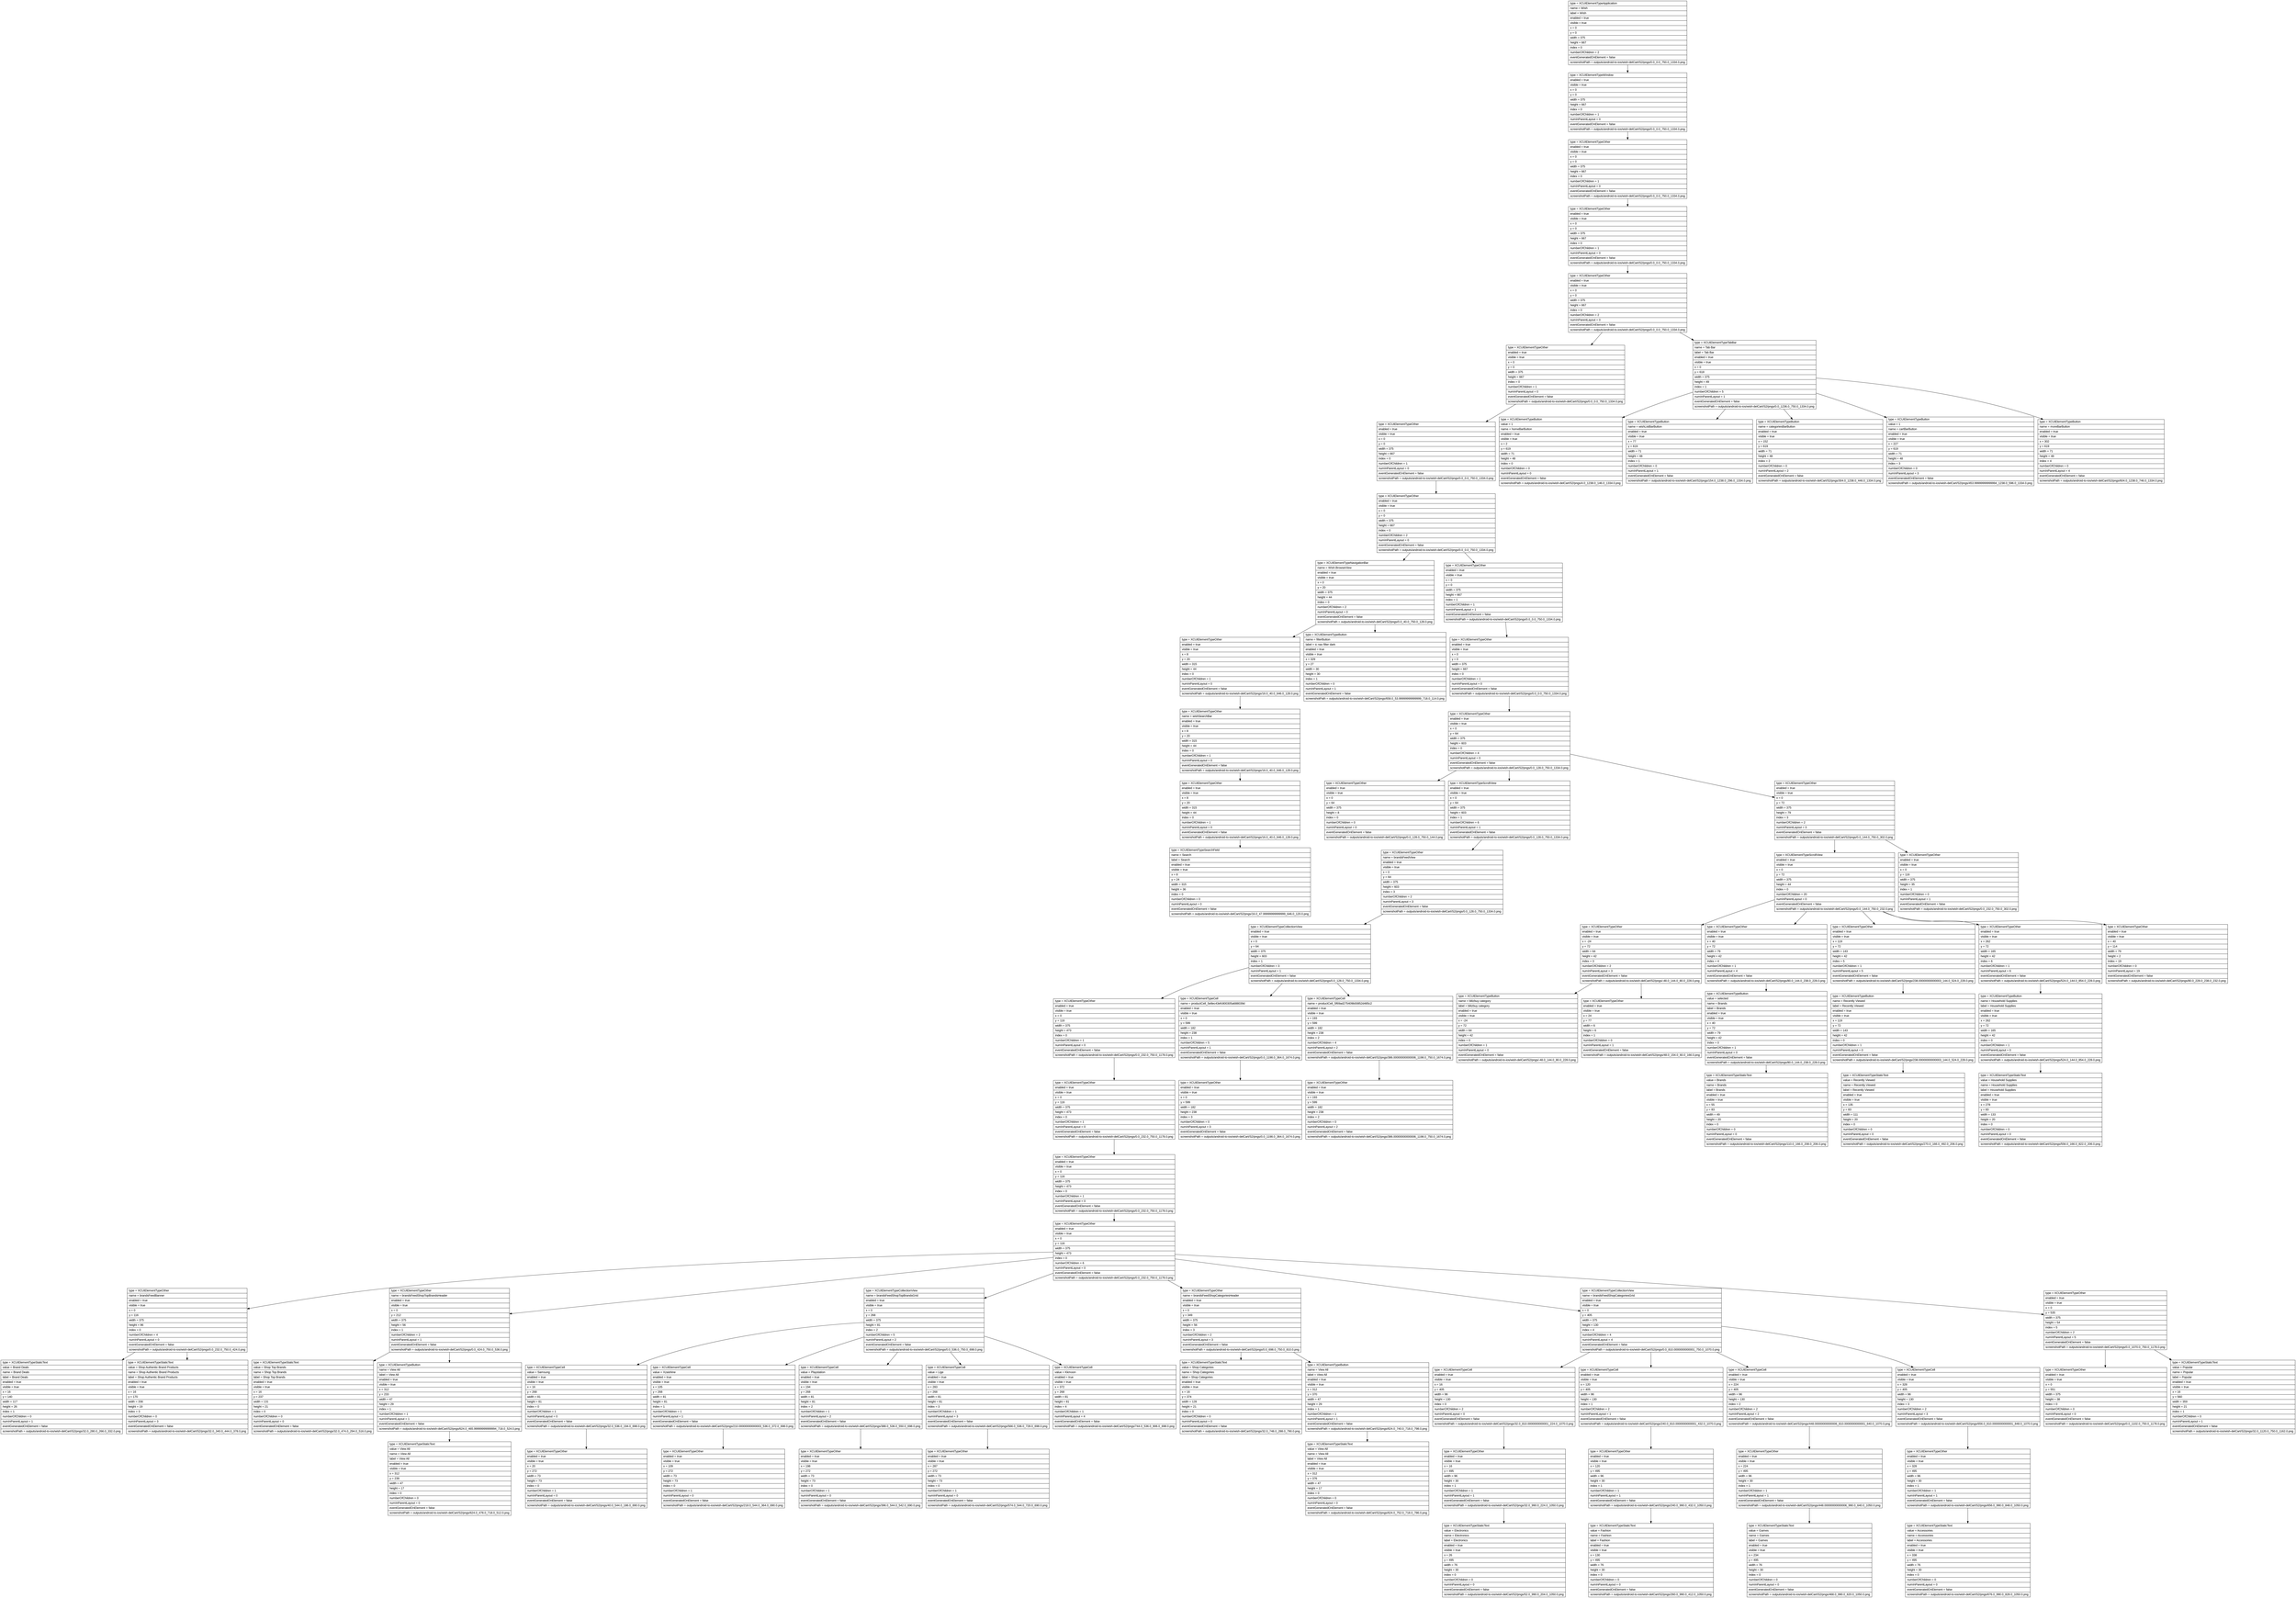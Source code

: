 digraph Layout {

	node [shape=record fontname=Arial];

	0	[label="{type = XCUIElementTypeApplication\l|name = Wish\l|label = Wish\l|enabled = true\l|visible = true\l|x = 0\l|y = 0\l|width = 375\l|height = 667\l|index = 0\l|numberOfChildren = 2\l|eventGeneratedOnElement = false \l|screenshotPath = outputs/android-to-ios/wish-delCart/S2/pngs/0.0_0.0_750.0_1334.0.png\l}"]
	1	[label="{type = XCUIElementTypeWindow\l|enabled = true\l|visible = true\l|x = 0\l|y = 0\l|width = 375\l|height = 667\l|index = 0\l|numberOfChildren = 1\l|numInParentLayout = 0\l|eventGeneratedOnElement = false \l|screenshotPath = outputs/android-to-ios/wish-delCart/S2/pngs/0.0_0.0_750.0_1334.0.png\l}"]
	2	[label="{type = XCUIElementTypeOther\l|enabled = true\l|visible = true\l|x = 0\l|y = 0\l|width = 375\l|height = 667\l|index = 0\l|numberOfChildren = 1\l|numInParentLayout = 0\l|eventGeneratedOnElement = false \l|screenshotPath = outputs/android-to-ios/wish-delCart/S2/pngs/0.0_0.0_750.0_1334.0.png\l}"]
	3	[label="{type = XCUIElementTypeOther\l|enabled = true\l|visible = true\l|x = 0\l|y = 0\l|width = 375\l|height = 667\l|index = 0\l|numberOfChildren = 1\l|numInParentLayout = 0\l|eventGeneratedOnElement = false \l|screenshotPath = outputs/android-to-ios/wish-delCart/S2/pngs/0.0_0.0_750.0_1334.0.png\l}"]
	4	[label="{type = XCUIElementTypeOther\l|enabled = true\l|visible = true\l|x = 0\l|y = 0\l|width = 375\l|height = 667\l|index = 0\l|numberOfChildren = 2\l|numInParentLayout = 0\l|eventGeneratedOnElement = false \l|screenshotPath = outputs/android-to-ios/wish-delCart/S2/pngs/0.0_0.0_750.0_1334.0.png\l}"]
	5	[label="{type = XCUIElementTypeOther\l|enabled = true\l|visible = true\l|x = 0\l|y = 0\l|width = 375\l|height = 667\l|index = 0\l|numberOfChildren = 1\l|numInParentLayout = 0\l|eventGeneratedOnElement = false \l|screenshotPath = outputs/android-to-ios/wish-delCart/S2/pngs/0.0_0.0_750.0_1334.0.png\l}"]
	6	[label="{type = XCUIElementTypeTabBar\l|name = Tab Bar\l|label = Tab Bar\l|enabled = true\l|visible = true\l|x = 0\l|y = 618\l|width = 375\l|height = 49\l|index = 1\l|numberOfChildren = 5\l|numInParentLayout = 1\l|eventGeneratedOnElement = false \l|screenshotPath = outputs/android-to-ios/wish-delCart/S2/pngs/0.0_1236.0_750.0_1334.0.png\l}"]
	7	[label="{type = XCUIElementTypeOther\l|enabled = true\l|visible = true\l|x = 0\l|y = 0\l|width = 375\l|height = 667\l|index = 0\l|numberOfChildren = 1\l|numInParentLayout = 0\l|eventGeneratedOnElement = false \l|screenshotPath = outputs/android-to-ios/wish-delCart/S2/pngs/0.0_0.0_750.0_1334.0.png\l}"]
	8	[label="{type = XCUIElementTypeButton\l|value = 1\l|name = homeBarButton\l|enabled = true\l|visible = true\l|x = 2\l|y = 619\l|width = 71\l|height = 48\l|index = 0\l|numberOfChildren = 0\l|numInParentLayout = 0\l|eventGeneratedOnElement = false \l|screenshotPath = outputs/android-to-ios/wish-delCart/S2/pngs/4.0_1238.0_146.0_1334.0.png\l}"]
	9	[label="{type = XCUIElementTypeButton\l|name = wishListBarButton\l|enabled = true\l|visible = true\l|x = 77\l|y = 619\l|width = 71\l|height = 48\l|index = 1\l|numberOfChildren = 0\l|numInParentLayout = 1\l|eventGeneratedOnElement = false \l|screenshotPath = outputs/android-to-ios/wish-delCart/S2/pngs/154.0_1238.0_296.0_1334.0.png\l}"]
	10	[label="{type = XCUIElementTypeButton\l|name = categoriesBarButton\l|enabled = true\l|visible = true\l|x = 152\l|y = 619\l|width = 71\l|height = 48\l|index = 2\l|numberOfChildren = 0\l|numInParentLayout = 2\l|eventGeneratedOnElement = false \l|screenshotPath = outputs/android-to-ios/wish-delCart/S2/pngs/304.0_1238.0_446.0_1334.0.png\l}"]
	11	[label="{type = XCUIElementTypeButton\l|value = 1\l|name = cartBarButton\l|enabled = true\l|visible = true\l|x = 227\l|y = 619\l|width = 71\l|height = 48\l|index = 3\l|numberOfChildren = 0\l|numInParentLayout = 3\l|eventGeneratedOnElement = false \l|screenshotPath = outputs/android-to-ios/wish-delCart/S2/pngs/453.99999999999994_1238.0_596.0_1334.0.png\l}"]
	12	[label="{type = XCUIElementTypeButton\l|name = moreBarButton\l|enabled = true\l|visible = true\l|x = 302\l|y = 619\l|width = 71\l|height = 48\l|index = 4\l|numberOfChildren = 0\l|numInParentLayout = 4\l|eventGeneratedOnElement = false \l|screenshotPath = outputs/android-to-ios/wish-delCart/S2/pngs/604.0_1238.0_746.0_1334.0.png\l}"]
	13	[label="{type = XCUIElementTypeOther\l|enabled = true\l|visible = true\l|x = 0\l|y = 0\l|width = 375\l|height = 667\l|index = 0\l|numberOfChildren = 2\l|numInParentLayout = 0\l|eventGeneratedOnElement = false \l|screenshotPath = outputs/android-to-ios/wish-delCart/S2/pngs/0.0_0.0_750.0_1334.0.png\l}"]
	14	[label="{type = XCUIElementTypeNavigationBar\l|name = Wish.BrowseView\l|enabled = true\l|visible = true\l|x = 0\l|y = 20\l|width = 375\l|height = 44\l|index = 0\l|numberOfChildren = 2\l|numInParentLayout = 0\l|eventGeneratedOnElement = false \l|screenshotPath = outputs/android-to-ios/wish-delCart/S2/pngs/0.0_40.0_750.0_128.0.png\l}"]
	15	[label="{type = XCUIElementTypeOther\l|enabled = true\l|visible = true\l|x = 0\l|y = 0\l|width = 375\l|height = 667\l|index = 1\l|numberOfChildren = 1\l|numInParentLayout = 1\l|eventGeneratedOnElement = false \l|screenshotPath = outputs/android-to-ios/wish-delCart/S2/pngs/0.0_0.0_750.0_1334.0.png\l}"]
	16	[label="{type = XCUIElementTypeOther\l|enabled = true\l|visible = true\l|x = 8\l|y = 20\l|width = 315\l|height = 44\l|index = 0\l|numberOfChildren = 1\l|numInParentLayout = 0\l|eventGeneratedOnElement = false \l|screenshotPath = outputs/android-to-ios/wish-delCart/S2/pngs/16.0_40.0_646.0_128.0.png\l}"]
	17	[label="{type = XCUIElementTypeButton\l|name = filterButton\l|label = ic nav filter dark\l|enabled = true\l|visible = true\l|x = 329\l|y = 27\l|width = 30\l|height = 30\l|index = 1\l|numberOfChildren = 0\l|numInParentLayout = 1\l|eventGeneratedOnElement = false \l|screenshotPath = outputs/android-to-ios/wish-delCart/S2/pngs/658.0_53.99999999999999_718.0_114.0.png\l}"]
	18	[label="{type = XCUIElementTypeOther\l|enabled = true\l|visible = true\l|x = 0\l|y = 0\l|width = 375\l|height = 667\l|index = 0\l|numberOfChildren = 1\l|numInParentLayout = 0\l|eventGeneratedOnElement = false \l|screenshotPath = outputs/android-to-ios/wish-delCart/S2/pngs/0.0_0.0_750.0_1334.0.png\l}"]
	19	[label="{type = XCUIElementTypeOther\l|name = wishSearchBar\l|enabled = true\l|visible = true\l|x = 8\l|y = 20\l|width = 315\l|height = 44\l|index = 0\l|numberOfChildren = 1\l|numInParentLayout = 0\l|eventGeneratedOnElement = false \l|screenshotPath = outputs/android-to-ios/wish-delCart/S2/pngs/16.0_40.0_646.0_128.0.png\l}"]
	20	[label="{type = XCUIElementTypeOther\l|enabled = true\l|visible = true\l|x = 0\l|y = 64\l|width = 375\l|height = 603\l|index = 0\l|numberOfChildren = 4\l|numInParentLayout = 0\l|eventGeneratedOnElement = false \l|screenshotPath = outputs/android-to-ios/wish-delCart/S2/pngs/0.0_128.0_750.0_1334.0.png\l}"]
	21	[label="{type = XCUIElementTypeOther\l|enabled = true\l|visible = true\l|x = 8\l|y = 20\l|width = 315\l|height = 44\l|index = 0\l|numberOfChildren = 1\l|numInParentLayout = 0\l|eventGeneratedOnElement = false \l|screenshotPath = outputs/android-to-ios/wish-delCart/S2/pngs/16.0_40.0_646.0_128.0.png\l}"]
	22	[label="{type = XCUIElementTypeOther\l|enabled = true\l|visible = true\l|x = 0\l|y = 64\l|width = 375\l|height = 8\l|index = 0\l|numberOfChildren = 0\l|numInParentLayout = 0\l|eventGeneratedOnElement = false \l|screenshotPath = outputs/android-to-ios/wish-delCart/S2/pngs/0.0_128.0_750.0_144.0.png\l}"]
	23	[label="{type = XCUIElementTypeScrollView\l|enabled = true\l|visible = true\l|x = 0\l|y = 64\l|width = 375\l|height = 603\l|index = 1\l|numberOfChildren = 6\l|numInParentLayout = 1\l|eventGeneratedOnElement = false \l|screenshotPath = outputs/android-to-ios/wish-delCart/S2/pngs/0.0_128.0_750.0_1334.0.png\l}"]
	24	[label="{type = XCUIElementTypeOther\l|enabled = true\l|visible = true\l|x = 0\l|y = 72\l|width = 375\l|height = 79\l|index = 3\l|numberOfChildren = 2\l|numInParentLayout = 3\l|eventGeneratedOnElement = false \l|screenshotPath = outputs/android-to-ios/wish-delCart/S2/pngs/0.0_144.0_750.0_302.0.png\l}"]
	25	[label="{type = XCUIElementTypeSearchField\l|name = Search\l|label = Search\l|enabled = true\l|visible = true\l|x = 8\l|y = 24\l|width = 315\l|height = 36\l|index = 0\l|numberOfChildren = 0\l|numInParentLayout = 0\l|eventGeneratedOnElement = false \l|screenshotPath = outputs/android-to-ios/wish-delCart/S2/pngs/16.0_47.99999999999999_646.0_120.0.png\l}"]
	26	[label="{type = XCUIElementTypeOther\l|name = brandsFeedView\l|enabled = true\l|visible = true\l|x = 0\l|y = 64\l|width = 375\l|height = 603\l|index = 3\l|numberOfChildren = 2\l|numInParentLayout = 3\l|eventGeneratedOnElement = false \l|screenshotPath = outputs/android-to-ios/wish-delCart/S2/pngs/0.0_128.0_750.0_1334.0.png\l}"]
	27	[label="{type = XCUIElementTypeScrollView\l|enabled = true\l|visible = true\l|x = 0\l|y = 72\l|width = 375\l|height = 44\l|index = 0\l|numberOfChildren = 20\l|numInParentLayout = 0\l|eventGeneratedOnElement = false \l|screenshotPath = outputs/android-to-ios/wish-delCart/S2/pngs/0.0_144.0_750.0_232.0.png\l}"]
	28	[label="{type = XCUIElementTypeOther\l|enabled = true\l|visible = true\l|x = 0\l|y = 116\l|width = 375\l|height = 35\l|index = 1\l|numberOfChildren = 0\l|numInParentLayout = 1\l|eventGeneratedOnElement = false \l|screenshotPath = outputs/android-to-ios/wish-delCart/S2/pngs/0.0_232.0_750.0_302.0.png\l}"]
	29	[label="{type = XCUIElementTypeCollectionView\l|enabled = true\l|visible = true\l|x = 0\l|y = 64\l|width = 375\l|height = 603\l|index = 1\l|numberOfChildren = 3\l|numInParentLayout = 1\l|eventGeneratedOnElement = false \l|screenshotPath = outputs/android-to-ios/wish-delCart/S2/pngs/0.0_128.0_750.0_1334.0.png\l}"]
	30	[label="{type = XCUIElementTypeOther\l|enabled = true\l|visible = true\l|x = -24\l|y = 72\l|width = 64\l|height = 42\l|index = 3\l|numberOfChildren = 2\l|numInParentLayout = 3\l|eventGeneratedOnElement = false \l|screenshotPath = outputs/android-to-ios/wish-delCart/S2/pngs/-48.0_144.0_80.0_228.0.png\l}"]
	31	[label="{type = XCUIElementTypeOther\l|enabled = true\l|visible = true\l|x = 40\l|y = 72\l|width = 79\l|height = 42\l|index = 4\l|numberOfChildren = 1\l|numInParentLayout = 4\l|eventGeneratedOnElement = false \l|screenshotPath = outputs/android-to-ios/wish-delCart/S2/pngs/80.0_144.0_238.0_228.0.png\l}"]
	32	[label="{type = XCUIElementTypeOther\l|enabled = true\l|visible = true\l|x = 119\l|y = 72\l|width = 143\l|height = 42\l|index = 5\l|numberOfChildren = 1\l|numInParentLayout = 5\l|eventGeneratedOnElement = false \l|screenshotPath = outputs/android-to-ios/wish-delCart/S2/pngs/238.00000000000003_144.0_524.0_228.0.png\l}"]
	33	[label="{type = XCUIElementTypeOther\l|enabled = true\l|visible = true\l|x = 262\l|y = 72\l|width = 165\l|height = 42\l|index = 6\l|numberOfChildren = 1\l|numInParentLayout = 6\l|eventGeneratedOnElement = false \l|screenshotPath = outputs/android-to-ios/wish-delCart/S2/pngs/524.0_144.0_854.0_228.0.png\l}"]
	34	[label="{type = XCUIElementTypeOther\l|enabled = true\l|visible = true\l|x = 40\l|y = 114\l|width = 79\l|height = 2\l|index = 19\l|numberOfChildren = 0\l|numInParentLayout = 19\l|eventGeneratedOnElement = false \l|screenshotPath = outputs/android-to-ios/wish-delCart/S2/pngs/80.0_228.0_238.0_232.0.png\l}"]
	35	[label="{type = XCUIElementTypeOther\l|enabled = true\l|visible = true\l|x = 0\l|y = 116\l|width = 375\l|height = 473\l|index = 0\l|numberOfChildren = 1\l|numInParentLayout = 0\l|eventGeneratedOnElement = false \l|screenshotPath = outputs/android-to-ios/wish-delCart/S2/pngs/0.0_232.0_750.0_1178.0.png\l}"]
	36	[label="{type = XCUIElementTypeCell\l|name = productCell_5e8ec43efc800305a688039d\l|enabled = true\l|visible = true\l|x = 0\l|y = 599\l|width = 182\l|height = 238\l|index = 1\l|numberOfChildren = 5\l|numInParentLayout = 1\l|eventGeneratedOnElement = false \l|screenshotPath = outputs/android-to-ios/wish-delCart/S2/pngs/0.0_1198.0_364.0_1674.0.png\l}"]
	37	[label="{type = XCUIElementTypeCell\l|name = productCell_5f69ad275409b00852d485c2\l|enabled = true\l|visible = true\l|x = 193\l|y = 599\l|width = 182\l|height = 238\l|index = 2\l|numberOfChildren = 4\l|numInParentLayout = 2\l|eventGeneratedOnElement = false \l|screenshotPath = outputs/android-to-ios/wish-delCart/S2/pngs/386.00000000000006_1198.0_750.0_1674.0.png\l}"]
	38	[label="{type = XCUIElementTypeButton\l|name = blitzbuy category\l|label = blitzbuy category\l|enabled = true\l|visible = true\l|x = -24\l|y = 72\l|width = 64\l|height = 42\l|index = 0\l|numberOfChildren = 1\l|numInParentLayout = 0\l|eventGeneratedOnElement = false \l|screenshotPath = outputs/android-to-ios/wish-delCart/S2/pngs/-48.0_144.0_80.0_228.0.png\l}"]
	39	[label="{type = XCUIElementTypeOther\l|enabled = true\l|visible = true\l|x = 24\l|y = 77\l|width = 6\l|height = 6\l|index = 1\l|numberOfChildren = 0\l|numInParentLayout = 1\l|eventGeneratedOnElement = false \l|screenshotPath = outputs/android-to-ios/wish-delCart/S2/pngs/48.0_154.0_60.0_166.0.png\l}"]
	40	[label="{type = XCUIElementTypeButton\l|value = selected\l|name = Brands\l|label = Brands\l|enabled = true\l|visible = true\l|x = 40\l|y = 72\l|width = 79\l|height = 42\l|index = 0\l|numberOfChildren = 1\l|numInParentLayout = 0\l|eventGeneratedOnElement = false \l|screenshotPath = outputs/android-to-ios/wish-delCart/S2/pngs/80.0_144.0_238.0_228.0.png\l}"]
	41	[label="{type = XCUIElementTypeButton\l|name = Recently Viewed\l|label = Recently Viewed\l|enabled = true\l|visible = true\l|x = 119\l|y = 72\l|width = 143\l|height = 42\l|index = 0\l|numberOfChildren = 1\l|numInParentLayout = 0\l|eventGeneratedOnElement = false \l|screenshotPath = outputs/android-to-ios/wish-delCart/S2/pngs/238.00000000000003_144.0_524.0_228.0.png\l}"]
	42	[label="{type = XCUIElementTypeButton\l|name = Household Supplies\l|label = Household Supplies\l|enabled = true\l|visible = true\l|x = 262\l|y = 72\l|width = 165\l|height = 42\l|index = 0\l|numberOfChildren = 1\l|numInParentLayout = 0\l|eventGeneratedOnElement = false \l|screenshotPath = outputs/android-to-ios/wish-delCart/S2/pngs/524.0_144.0_854.0_228.0.png\l}"]
	43	[label="{type = XCUIElementTypeOther\l|enabled = true\l|visible = true\l|x = 0\l|y = 116\l|width = 375\l|height = 473\l|index = 0\l|numberOfChildren = 1\l|numInParentLayout = 0\l|eventGeneratedOnElement = false \l|screenshotPath = outputs/android-to-ios/wish-delCart/S2/pngs/0.0_232.0_750.0_1178.0.png\l}"]
	44	[label="{type = XCUIElementTypeOther\l|enabled = true\l|visible = true\l|x = 0\l|y = 599\l|width = 182\l|height = 238\l|index = 3\l|numberOfChildren = 0\l|numInParentLayout = 3\l|eventGeneratedOnElement = false \l|screenshotPath = outputs/android-to-ios/wish-delCart/S2/pngs/0.0_1198.0_364.0_1674.0.png\l}"]
	45	[label="{type = XCUIElementTypeOther\l|enabled = true\l|visible = true\l|x = 193\l|y = 599\l|width = 182\l|height = 238\l|index = 2\l|numberOfChildren = 0\l|numInParentLayout = 2\l|eventGeneratedOnElement = false \l|screenshotPath = outputs/android-to-ios/wish-delCart/S2/pngs/386.00000000000006_1198.0_750.0_1674.0.png\l}"]
	46	[label="{type = XCUIElementTypeStaticText\l|value = Brands\l|name = Brands\l|label = Brands\l|enabled = true\l|visible = true\l|x = 55\l|y = 83\l|width = 49\l|height = 20\l|index = 0\l|numberOfChildren = 0\l|numInParentLayout = 0\l|eventGeneratedOnElement = false \l|screenshotPath = outputs/android-to-ios/wish-delCart/S2/pngs/110.0_166.0_208.0_206.0.png\l}"]
	47	[label="{type = XCUIElementTypeStaticText\l|value = Recently Viewed\l|name = Recently Viewed\l|label = Recently Viewed\l|enabled = true\l|visible = true\l|x = 135\l|y = 83\l|width = 111\l|height = 20\l|index = 0\l|numberOfChildren = 0\l|numInParentLayout = 0\l|eventGeneratedOnElement = false \l|screenshotPath = outputs/android-to-ios/wish-delCart/S2/pngs/270.0_166.0_492.0_206.0.png\l}"]
	48	[label="{type = XCUIElementTypeStaticText\l|value = Household Supplies\l|name = Household Supplies\l|label = Household Supplies\l|enabled = true\l|visible = true\l|x = 278\l|y = 83\l|width = 133\l|height = 20\l|index = 0\l|numberOfChildren = 0\l|numInParentLayout = 0\l|eventGeneratedOnElement = false \l|screenshotPath = outputs/android-to-ios/wish-delCart/S2/pngs/556.0_166.0_822.0_206.0.png\l}"]
	49	[label="{type = XCUIElementTypeOther\l|enabled = true\l|visible = true\l|x = 0\l|y = 116\l|width = 375\l|height = 473\l|index = 0\l|numberOfChildren = 1\l|numInParentLayout = 0\l|eventGeneratedOnElement = false \l|screenshotPath = outputs/android-to-ios/wish-delCart/S2/pngs/0.0_232.0_750.0_1178.0.png\l}"]
	50	[label="{type = XCUIElementTypeOther\l|enabled = true\l|visible = true\l|x = 0\l|y = 116\l|width = 375\l|height = 473\l|index = 0\l|numberOfChildren = 6\l|numInParentLayout = 0\l|eventGeneratedOnElement = false \l|screenshotPath = outputs/android-to-ios/wish-delCart/S2/pngs/0.0_232.0_750.0_1178.0.png\l}"]
	51	[label="{type = XCUIElementTypeOther\l|name = brandsFeedBanner\l|enabled = true\l|visible = true\l|x = 0\l|y = 116\l|width = 375\l|height = 96\l|index = 0\l|numberOfChildren = 4\l|numInParentLayout = 0\l|eventGeneratedOnElement = false \l|screenshotPath = outputs/android-to-ios/wish-delCart/S2/pngs/0.0_232.0_750.0_424.0.png\l}"]
	52	[label="{type = XCUIElementTypeOther\l|name = brandsFeedShopTopBrandsHeader\l|enabled = true\l|visible = true\l|x = 0\l|y = 212\l|width = 375\l|height = 56\l|index = 1\l|numberOfChildren = 2\l|numInParentLayout = 1\l|eventGeneratedOnElement = false \l|screenshotPath = outputs/android-to-ios/wish-delCart/S2/pngs/0.0_424.0_750.0_536.0.png\l}"]
	53	[label="{type = XCUIElementTypeCollectionView\l|name = brandsFeedShopTopBrandsGrid\l|enabled = true\l|visible = true\l|x = 0\l|y = 268\l|width = 375\l|height = 81\l|index = 2\l|numberOfChildren = 5\l|numInParentLayout = 2\l|eventGeneratedOnElement = false \l|screenshotPath = outputs/android-to-ios/wish-delCart/S2/pngs/0.0_536.0_750.0_698.0.png\l}"]
	54	[label="{type = XCUIElementTypeOther\l|name = brandsFeedShopCategoriesHeader\l|enabled = true\l|visible = true\l|x = 0\l|y = 349\l|width = 375\l|height = 56\l|index = 3\l|numberOfChildren = 2\l|numInParentLayout = 3\l|eventGeneratedOnElement = false \l|screenshotPath = outputs/android-to-ios/wish-delCart/S2/pngs/0.0_698.0_750.0_810.0.png\l}"]
	55	[label="{type = XCUIElementTypeCollectionView\l|name = brandsFeedShopCategoriesGrid\l|enabled = true\l|visible = true\l|x = 0\l|y = 405\l|width = 375\l|height = 130\l|index = 4\l|numberOfChildren = 4\l|numInParentLayout = 4\l|eventGeneratedOnElement = false \l|screenshotPath = outputs/android-to-ios/wish-delCart/S2/pngs/0.0_810.0000000000001_750.0_1070.0.png\l}"]
	56	[label="{type = XCUIElementTypeOther\l|enabled = true\l|visible = true\l|x = 0\l|y = 535\l|width = 375\l|height = 54\l|index = 5\l|numberOfChildren = 2\l|numInParentLayout = 5\l|eventGeneratedOnElement = false \l|screenshotPath = outputs/android-to-ios/wish-delCart/S2/pngs/0.0_1070.0_750.0_1178.0.png\l}"]
	57	[label="{type = XCUIElementTypeStaticText\l|value = Brand Deals\l|name = Brand Deals\l|label = Brand Deals\l|enabled = true\l|visible = true\l|x = 16\l|y = 140\l|width = 117\l|height = 26\l|index = 1\l|numberOfChildren = 0\l|numInParentLayout = 1\l|eventGeneratedOnElement = false \l|screenshotPath = outputs/android-to-ios/wish-delCart/S2/pngs/32.0_280.0_266.0_332.0.png\l}"]
	58	[label="{type = XCUIElementTypeStaticText\l|value = Shop Authentic Brand Products\l|name = Shop Authentic Brand Products\l|label = Shop Authentic Brand Products\l|enabled = true\l|visible = true\l|x = 16\l|y = 170\l|width = 206\l|height = 19\l|index = 3\l|numberOfChildren = 0\l|numInParentLayout = 3\l|eventGeneratedOnElement = false \l|screenshotPath = outputs/android-to-ios/wish-delCart/S2/pngs/32.0_340.0_444.0_378.0.png\l}"]
	59	[label="{type = XCUIElementTypeStaticText\l|value = Shop Top Brands\l|name = Shop Top Brands\l|label = Shop Top Brands\l|enabled = true\l|visible = true\l|x = 16\l|y = 237\l|width = 131\l|height = 21\l|index = 0\l|numberOfChildren = 0\l|numInParentLayout = 0\l|eventGeneratedOnElement = false \l|screenshotPath = outputs/android-to-ios/wish-delCart/S2/pngs/32.0_474.0_294.0_516.0.png\l}"]
	60	[label="{type = XCUIElementTypeButton\l|name = View All\l|label = View All\l|enabled = true\l|visible = true\l|x = 312\l|y = 233\l|width = 47\l|height = 29\l|index = 1\l|numberOfChildren = 1\l|numInParentLayout = 1\l|eventGeneratedOnElement = false \l|screenshotPath = outputs/android-to-ios/wish-delCart/S2/pngs/624.0_465.99999999999994_718.0_524.0.png\l}"]
	61	[label="{type = XCUIElementTypeCell\l|value = Samsung\l|enabled = true\l|visible = true\l|x = 16\l|y = 268\l|width = 81\l|height = 81\l|index = 0\l|numberOfChildren = 1\l|numInParentLayout = 0\l|eventGeneratedOnElement = false \l|screenshotPath = outputs/android-to-ios/wish-delCart/S2/pngs/32.0_536.0_194.0_698.0.png\l}"]
	62	[label="{type = XCUIElementTypeCell\l|value = Xzaishine\l|enabled = true\l|visible = true\l|x = 105\l|y = 268\l|width = 81\l|height = 81\l|index = 1\l|numberOfChildren = 1\l|numInParentLayout = 1\l|eventGeneratedOnElement = false \l|screenshotPath = outputs/android-to-ios/wish-delCart/S2/pngs/210.00000000000003_536.0_372.0_698.0.png\l}"]
	63	[label="{type = XCUIElementTypeCell\l|value = Playstation\l|enabled = true\l|visible = true\l|x = 194\l|y = 268\l|width = 81\l|height = 81\l|index = 2\l|numberOfChildren = 1\l|numInParentLayout = 2\l|eventGeneratedOnElement = false \l|screenshotPath = outputs/android-to-ios/wish-delCart/S2/pngs/388.0_536.0_550.0_698.0.png\l}"]
	64	[label="{type = XCUIElementTypeCell\l|value = Lige\l|enabled = true\l|visible = true\l|x = 283\l|y = 268\l|width = 81\l|height = 81\l|index = 3\l|numberOfChildren = 1\l|numInParentLayout = 3\l|eventGeneratedOnElement = false \l|screenshotPath = outputs/android-to-ios/wish-delCart/S2/pngs/566.0_536.0_728.0_698.0.png\l}"]
	65	[label="{type = XCUIElementTypeCell\l|value = Kkmoon\l|enabled = true\l|visible = true\l|x = 372\l|y = 268\l|width = 81\l|height = 81\l|index = 4\l|numberOfChildren = 1\l|numInParentLayout = 4\l|eventGeneratedOnElement = false \l|screenshotPath = outputs/android-to-ios/wish-delCart/S2/pngs/744.0_536.0_906.0_698.0.png\l}"]
	66	[label="{type = XCUIElementTypeStaticText\l|value = Shop Categories\l|name = Shop Categories\l|label = Shop Categories\l|enabled = true\l|visible = true\l|x = 16\l|y = 374\l|width = 128\l|height = 21\l|index = 0\l|numberOfChildren = 0\l|numInParentLayout = 0\l|eventGeneratedOnElement = false \l|screenshotPath = outputs/android-to-ios/wish-delCart/S2/pngs/32.0_748.0_288.0_790.0.png\l}"]
	67	[label="{type = XCUIElementTypeButton\l|name = View All\l|label = View All\l|enabled = true\l|visible = true\l|x = 312\l|y = 370\l|width = 47\l|height = 29\l|index = 1\l|numberOfChildren = 1\l|numInParentLayout = 1\l|eventGeneratedOnElement = false \l|screenshotPath = outputs/android-to-ios/wish-delCart/S2/pngs/624.0_740.0_718.0_798.0.png\l}"]
	68	[label="{type = XCUIElementTypeCell\l|enabled = true\l|visible = true\l|x = 16\l|y = 405\l|width = 96\l|height = 130\l|index = 0\l|numberOfChildren = 2\l|numInParentLayout = 0\l|eventGeneratedOnElement = false \l|screenshotPath = outputs/android-to-ios/wish-delCart/S2/pngs/32.0_810.0000000000001_224.0_1070.0.png\l}"]
	69	[label="{type = XCUIElementTypeCell\l|enabled = true\l|visible = true\l|x = 120\l|y = 405\l|width = 96\l|height = 130\l|index = 1\l|numberOfChildren = 2\l|numInParentLayout = 1\l|eventGeneratedOnElement = false \l|screenshotPath = outputs/android-to-ios/wish-delCart/S2/pngs/240.0_810.0000000000001_432.0_1070.0.png\l}"]
	70	[label="{type = XCUIElementTypeCell\l|enabled = true\l|visible = true\l|x = 224\l|y = 405\l|width = 96\l|height = 130\l|index = 2\l|numberOfChildren = 2\l|numInParentLayout = 2\l|eventGeneratedOnElement = false \l|screenshotPath = outputs/android-to-ios/wish-delCart/S2/pngs/448.00000000000006_810.0000000000001_640.0_1070.0.png\l}"]
	71	[label="{type = XCUIElementTypeCell\l|enabled = true\l|visible = true\l|x = 328\l|y = 405\l|width = 96\l|height = 130\l|index = 3\l|numberOfChildren = 2\l|numInParentLayout = 3\l|eventGeneratedOnElement = false \l|screenshotPath = outputs/android-to-ios/wish-delCart/S2/pngs/656.0_810.0000000000001_848.0_1070.0.png\l}"]
	72	[label="{type = XCUIElementTypeOther\l|enabled = true\l|visible = true\l|x = 0\l|y = 551\l|width = 375\l|height = 38\l|index = 0\l|numberOfChildren = 0\l|numInParentLayout = 0\l|eventGeneratedOnElement = false \l|screenshotPath = outputs/android-to-ios/wish-delCart/S2/pngs/0.0_1102.0_750.0_1178.0.png\l}"]
	73	[label="{type = XCUIElementTypeStaticText\l|value = Popular\l|name = Popular\l|label = Popular\l|enabled = true\l|visible = true\l|x = 16\l|y = 560\l|width = 359\l|height = 21\l|index = 1\l|numberOfChildren = 0\l|numInParentLayout = 1\l|eventGeneratedOnElement = false \l|screenshotPath = outputs/android-to-ios/wish-delCart/S2/pngs/32.0_1120.0_750.0_1162.0.png\l}"]
	74	[label="{type = XCUIElementTypeStaticText\l|value = View All\l|name = View All\l|label = View All\l|enabled = true\l|visible = true\l|x = 312\l|y = 239\l|width = 47\l|height = 17\l|index = 0\l|numberOfChildren = 0\l|numInParentLayout = 0\l|eventGeneratedOnElement = false \l|screenshotPath = outputs/android-to-ios/wish-delCart/S2/pngs/624.0_478.0_718.0_512.0.png\l}"]
	75	[label="{type = XCUIElementTypeOther\l|enabled = true\l|visible = true\l|x = 20\l|y = 272\l|width = 73\l|height = 73\l|index = 0\l|numberOfChildren = 1\l|numInParentLayout = 0\l|eventGeneratedOnElement = false \l|screenshotPath = outputs/android-to-ios/wish-delCart/S2/pngs/40.0_544.0_186.0_690.0.png\l}"]
	76	[label="{type = XCUIElementTypeOther\l|enabled = true\l|visible = true\l|x = 109\l|y = 272\l|width = 73\l|height = 73\l|index = 0\l|numberOfChildren = 1\l|numInParentLayout = 0\l|eventGeneratedOnElement = false \l|screenshotPath = outputs/android-to-ios/wish-delCart/S2/pngs/218.0_544.0_364.0_690.0.png\l}"]
	77	[label="{type = XCUIElementTypeOther\l|enabled = true\l|visible = true\l|x = 198\l|y = 272\l|width = 73\l|height = 73\l|index = 0\l|numberOfChildren = 1\l|numInParentLayout = 0\l|eventGeneratedOnElement = false \l|screenshotPath = outputs/android-to-ios/wish-delCart/S2/pngs/396.0_544.0_542.0_690.0.png\l}"]
	78	[label="{type = XCUIElementTypeOther\l|enabled = true\l|visible = true\l|x = 287\l|y = 272\l|width = 73\l|height = 73\l|index = 0\l|numberOfChildren = 1\l|numInParentLayout = 0\l|eventGeneratedOnElement = false \l|screenshotPath = outputs/android-to-ios/wish-delCart/S2/pngs/574.0_544.0_720.0_690.0.png\l}"]
	79	[label="{type = XCUIElementTypeStaticText\l|value = View All\l|name = View All\l|label = View All\l|enabled = true\l|visible = true\l|x = 312\l|y = 376\l|width = 47\l|height = 17\l|index = 0\l|numberOfChildren = 0\l|numInParentLayout = 0\l|eventGeneratedOnElement = false \l|screenshotPath = outputs/android-to-ios/wish-delCart/S2/pngs/624.0_752.0_718.0_786.0.png\l}"]
	80	[label="{type = XCUIElementTypeOther\l|enabled = true\l|visible = true\l|x = 16\l|y = 495\l|width = 96\l|height = 30\l|index = 1\l|numberOfChildren = 1\l|numInParentLayout = 1\l|eventGeneratedOnElement = false \l|screenshotPath = outputs/android-to-ios/wish-delCart/S2/pngs/32.0_990.0_224.0_1050.0.png\l}"]
	81	[label="{type = XCUIElementTypeOther\l|enabled = true\l|visible = true\l|x = 120\l|y = 495\l|width = 96\l|height = 30\l|index = 1\l|numberOfChildren = 1\l|numInParentLayout = 1\l|eventGeneratedOnElement = false \l|screenshotPath = outputs/android-to-ios/wish-delCart/S2/pngs/240.0_990.0_432.0_1050.0.png\l}"]
	82	[label="{type = XCUIElementTypeOther\l|enabled = true\l|visible = true\l|x = 224\l|y = 495\l|width = 96\l|height = 30\l|index = 1\l|numberOfChildren = 1\l|numInParentLayout = 1\l|eventGeneratedOnElement = false \l|screenshotPath = outputs/android-to-ios/wish-delCart/S2/pngs/448.00000000000006_990.0_640.0_1050.0.png\l}"]
	83	[label="{type = XCUIElementTypeOther\l|enabled = true\l|visible = true\l|x = 328\l|y = 495\l|width = 96\l|height = 30\l|index = 1\l|numberOfChildren = 1\l|numInParentLayout = 1\l|eventGeneratedOnElement = false \l|screenshotPath = outputs/android-to-ios/wish-delCart/S2/pngs/656.0_990.0_848.0_1050.0.png\l}"]
	84	[label="{type = XCUIElementTypeStaticText\l|value = Electronics\l|name = Electronics\l|label = Electronics\l|enabled = true\l|visible = true\l|x = 26\l|y = 495\l|width = 76\l|height = 30\l|index = 0\l|numberOfChildren = 0\l|numInParentLayout = 0\l|eventGeneratedOnElement = false \l|screenshotPath = outputs/android-to-ios/wish-delCart/S2/pngs/52.0_990.0_204.0_1050.0.png\l}"]
	85	[label="{type = XCUIElementTypeStaticText\l|value = Fashion\l|name = Fashion\l|label = Fashion\l|enabled = true\l|visible = true\l|x = 130\l|y = 495\l|width = 76\l|height = 30\l|index = 0\l|numberOfChildren = 0\l|numInParentLayout = 0\l|eventGeneratedOnElement = false \l|screenshotPath = outputs/android-to-ios/wish-delCart/S2/pngs/260.0_990.0_412.0_1050.0.png\l}"]
	86	[label="{type = XCUIElementTypeStaticText\l|value = Games\l|name = Games\l|label = Games\l|enabled = true\l|visible = true\l|x = 234\l|y = 495\l|width = 76\l|height = 30\l|index = 0\l|numberOfChildren = 0\l|numInParentLayout = 0\l|eventGeneratedOnElement = false \l|screenshotPath = outputs/android-to-ios/wish-delCart/S2/pngs/468.0_990.0_620.0_1050.0.png\l}"]
	87	[label="{type = XCUIElementTypeStaticText\l|value = Accessories\l|name = Accessories\l|label = Accessories\l|enabled = true\l|visible = true\l|x = 338\l|y = 495\l|width = 76\l|height = 30\l|index = 0\l|numberOfChildren = 0\l|numInParentLayout = 0\l|eventGeneratedOnElement = false \l|screenshotPath = outputs/android-to-ios/wish-delCart/S2/pngs/676.0_990.0_828.0_1050.0.png\l}"]


	0 -> 1
	1 -> 2
	2 -> 3
	3 -> 4
	4 -> 5
	4 -> 6
	5 -> 7
	6 -> 8
	6 -> 9
	6 -> 10
	6 -> 11
	6 -> 12
	7 -> 13
	13 -> 14
	13 -> 15
	14 -> 16
	14 -> 17
	15 -> 18
	16 -> 19
	18 -> 20
	19 -> 21
	20 -> 22
	20 -> 23
	20 -> 24
	21 -> 25
	23 -> 26
	24 -> 27
	24 -> 28
	26 -> 29
	27 -> 30
	27 -> 31
	27 -> 32
	27 -> 33
	27 -> 34
	29 -> 35
	29 -> 36
	29 -> 37
	30 -> 38
	30 -> 39
	31 -> 40
	32 -> 41
	33 -> 42
	35 -> 43
	36 -> 44
	37 -> 45
	40 -> 46
	41 -> 47
	42 -> 48
	43 -> 49
	49 -> 50
	50 -> 51
	50 -> 52
	50 -> 53
	50 -> 54
	50 -> 55
	50 -> 56
	51 -> 57
	51 -> 58
	52 -> 59
	52 -> 60
	53 -> 61
	53 -> 62
	53 -> 63
	53 -> 64
	53 -> 65
	54 -> 66
	54 -> 67
	55 -> 68
	55 -> 69
	55 -> 70
	55 -> 71
	56 -> 72
	56 -> 73
	60 -> 74
	61 -> 75
	62 -> 76
	63 -> 77
	64 -> 78
	67 -> 79
	68 -> 80
	69 -> 81
	70 -> 82
	71 -> 83
	80 -> 84
	81 -> 85
	82 -> 86
	83 -> 87


}